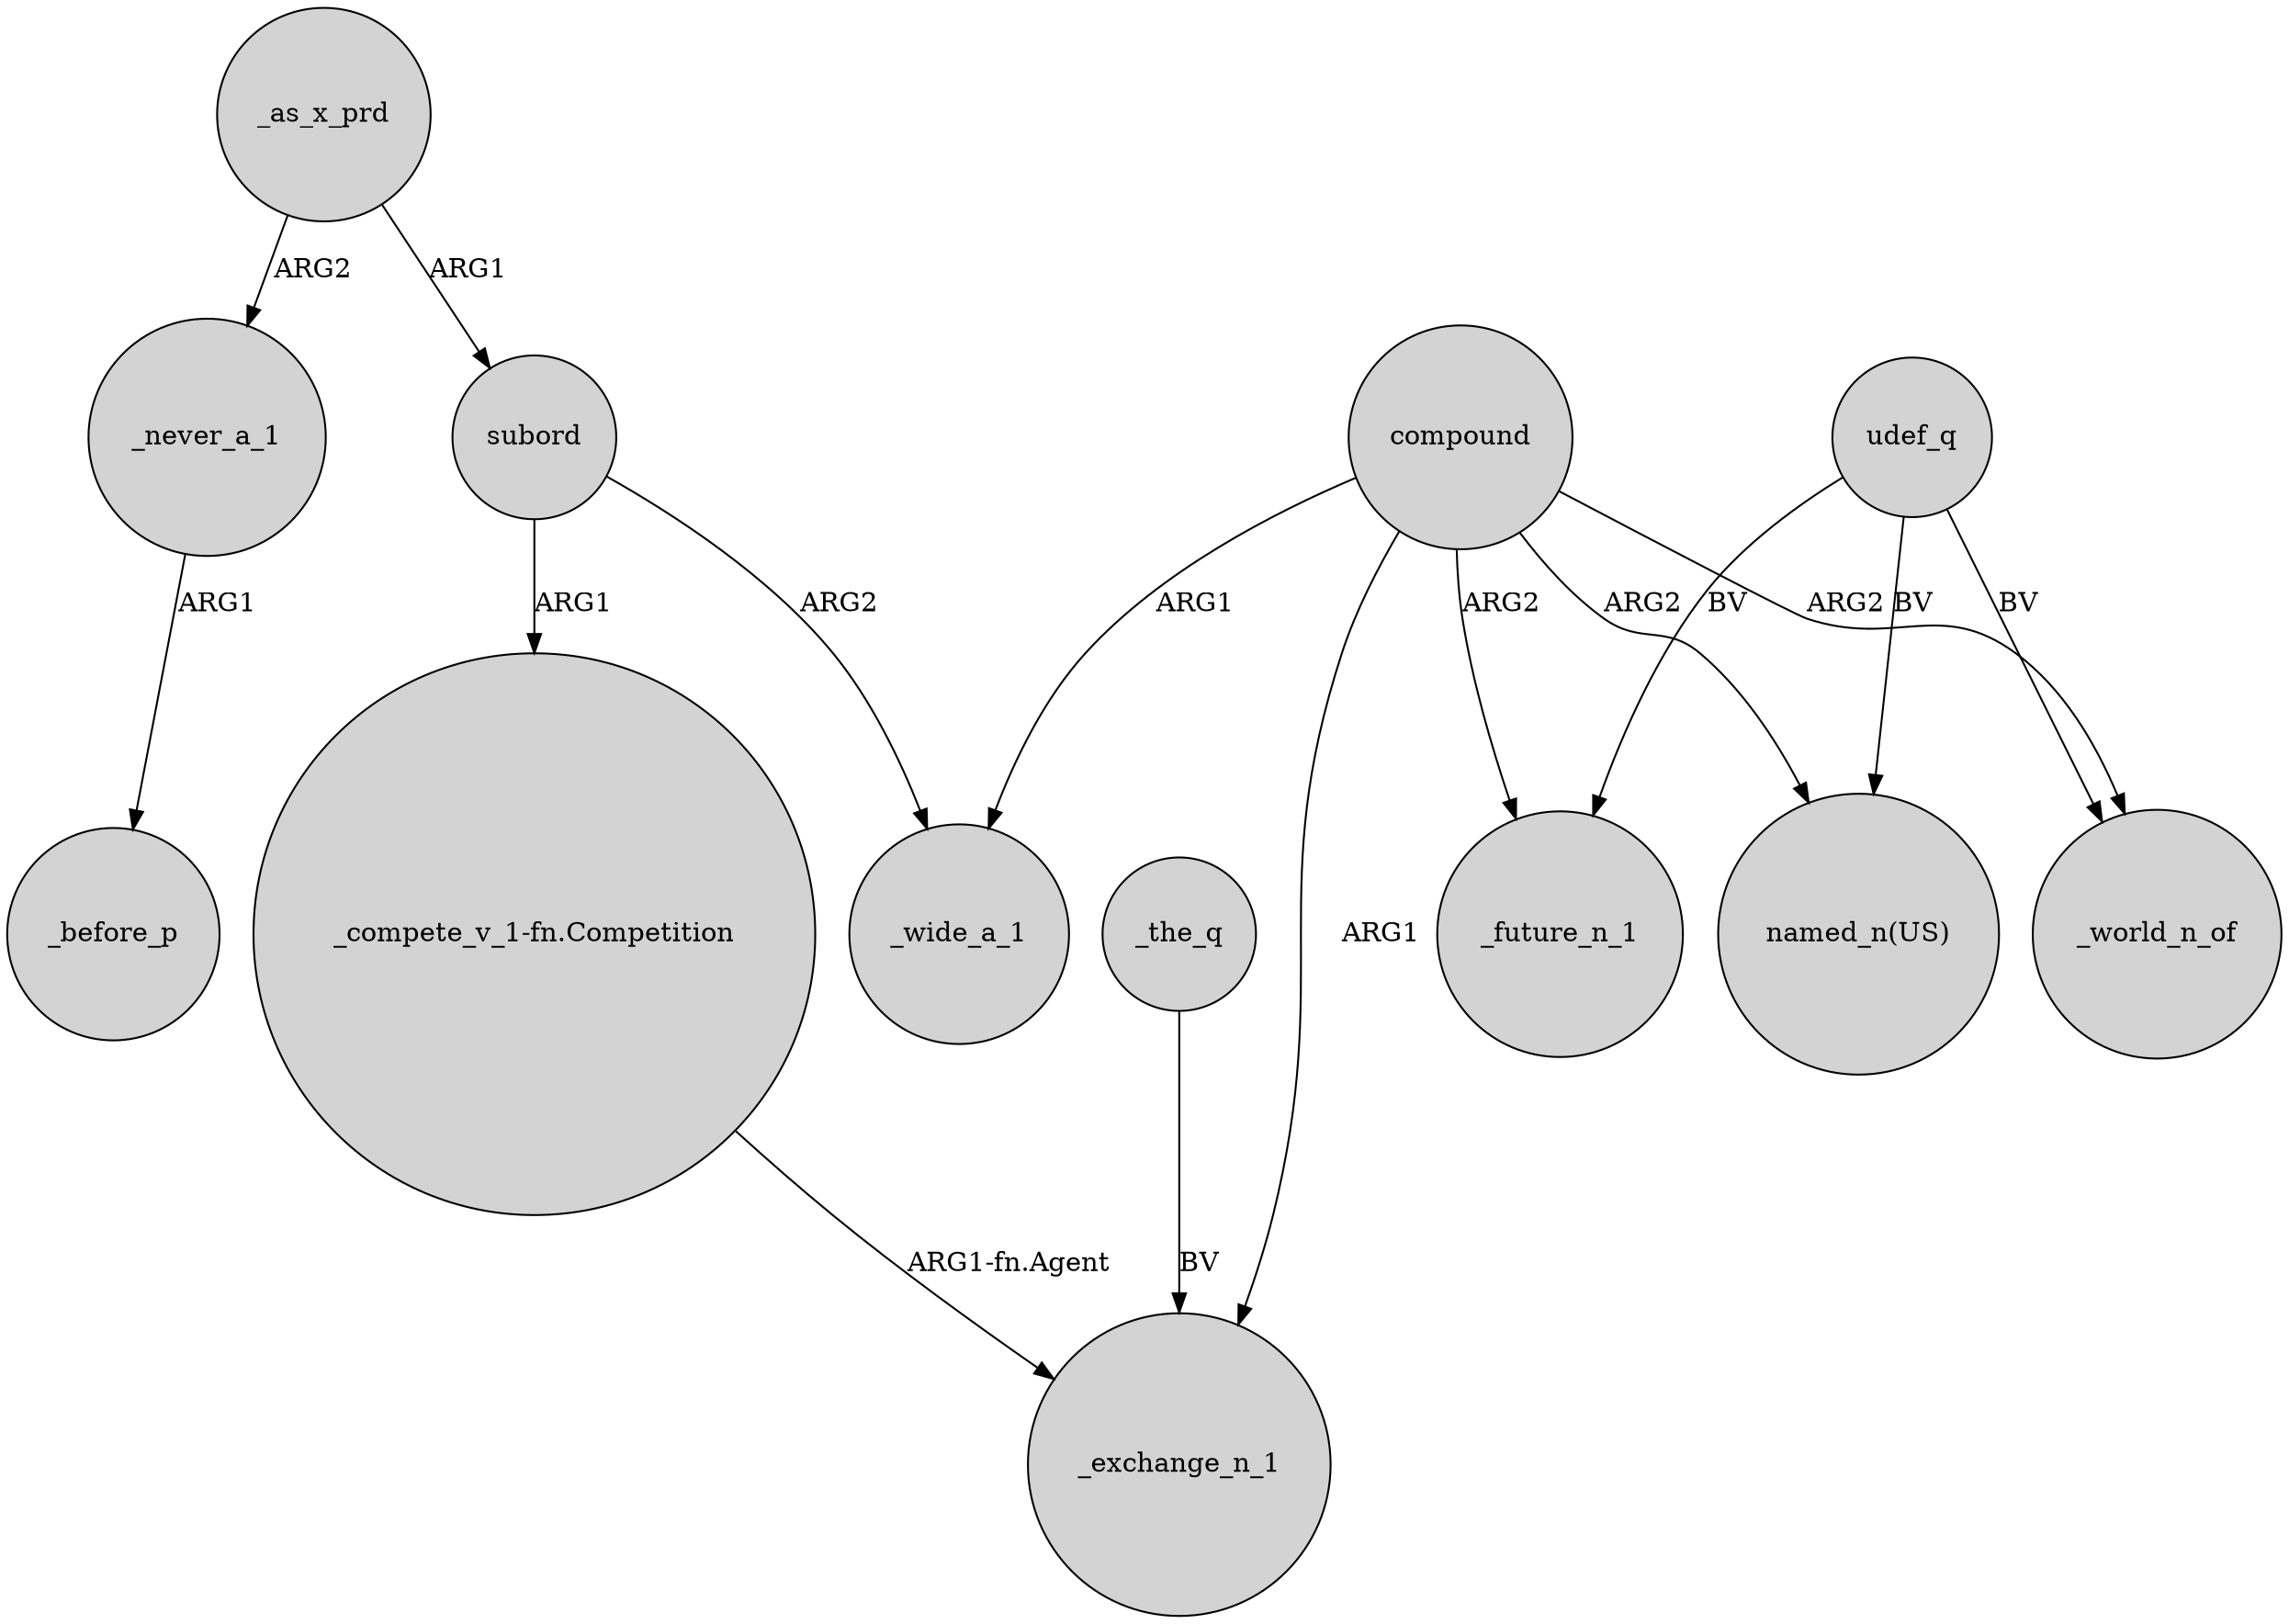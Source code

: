 digraph {
	node [shape=circle style=filled]
	compound -> _wide_a_1 [label=ARG1]
	udef_q -> "named_n(US)" [label=BV]
	compound -> _exchange_n_1 [label=ARG1]
	udef_q -> _world_n_of [label=BV]
	_as_x_prd -> subord [label=ARG1]
	_as_x_prd -> _never_a_1 [label=ARG2]
	compound -> _future_n_1 [label=ARG2]
	subord -> "_compete_v_1-fn.Competition" [label=ARG1]
	compound -> "named_n(US)" [label=ARG2]
	"_compete_v_1-fn.Competition" -> _exchange_n_1 [label="ARG1-fn.Agent"]
	udef_q -> _future_n_1 [label=BV]
	subord -> _wide_a_1 [label=ARG2]
	compound -> _world_n_of [label=ARG2]
	_the_q -> _exchange_n_1 [label=BV]
	_never_a_1 -> _before_p [label=ARG1]
}
